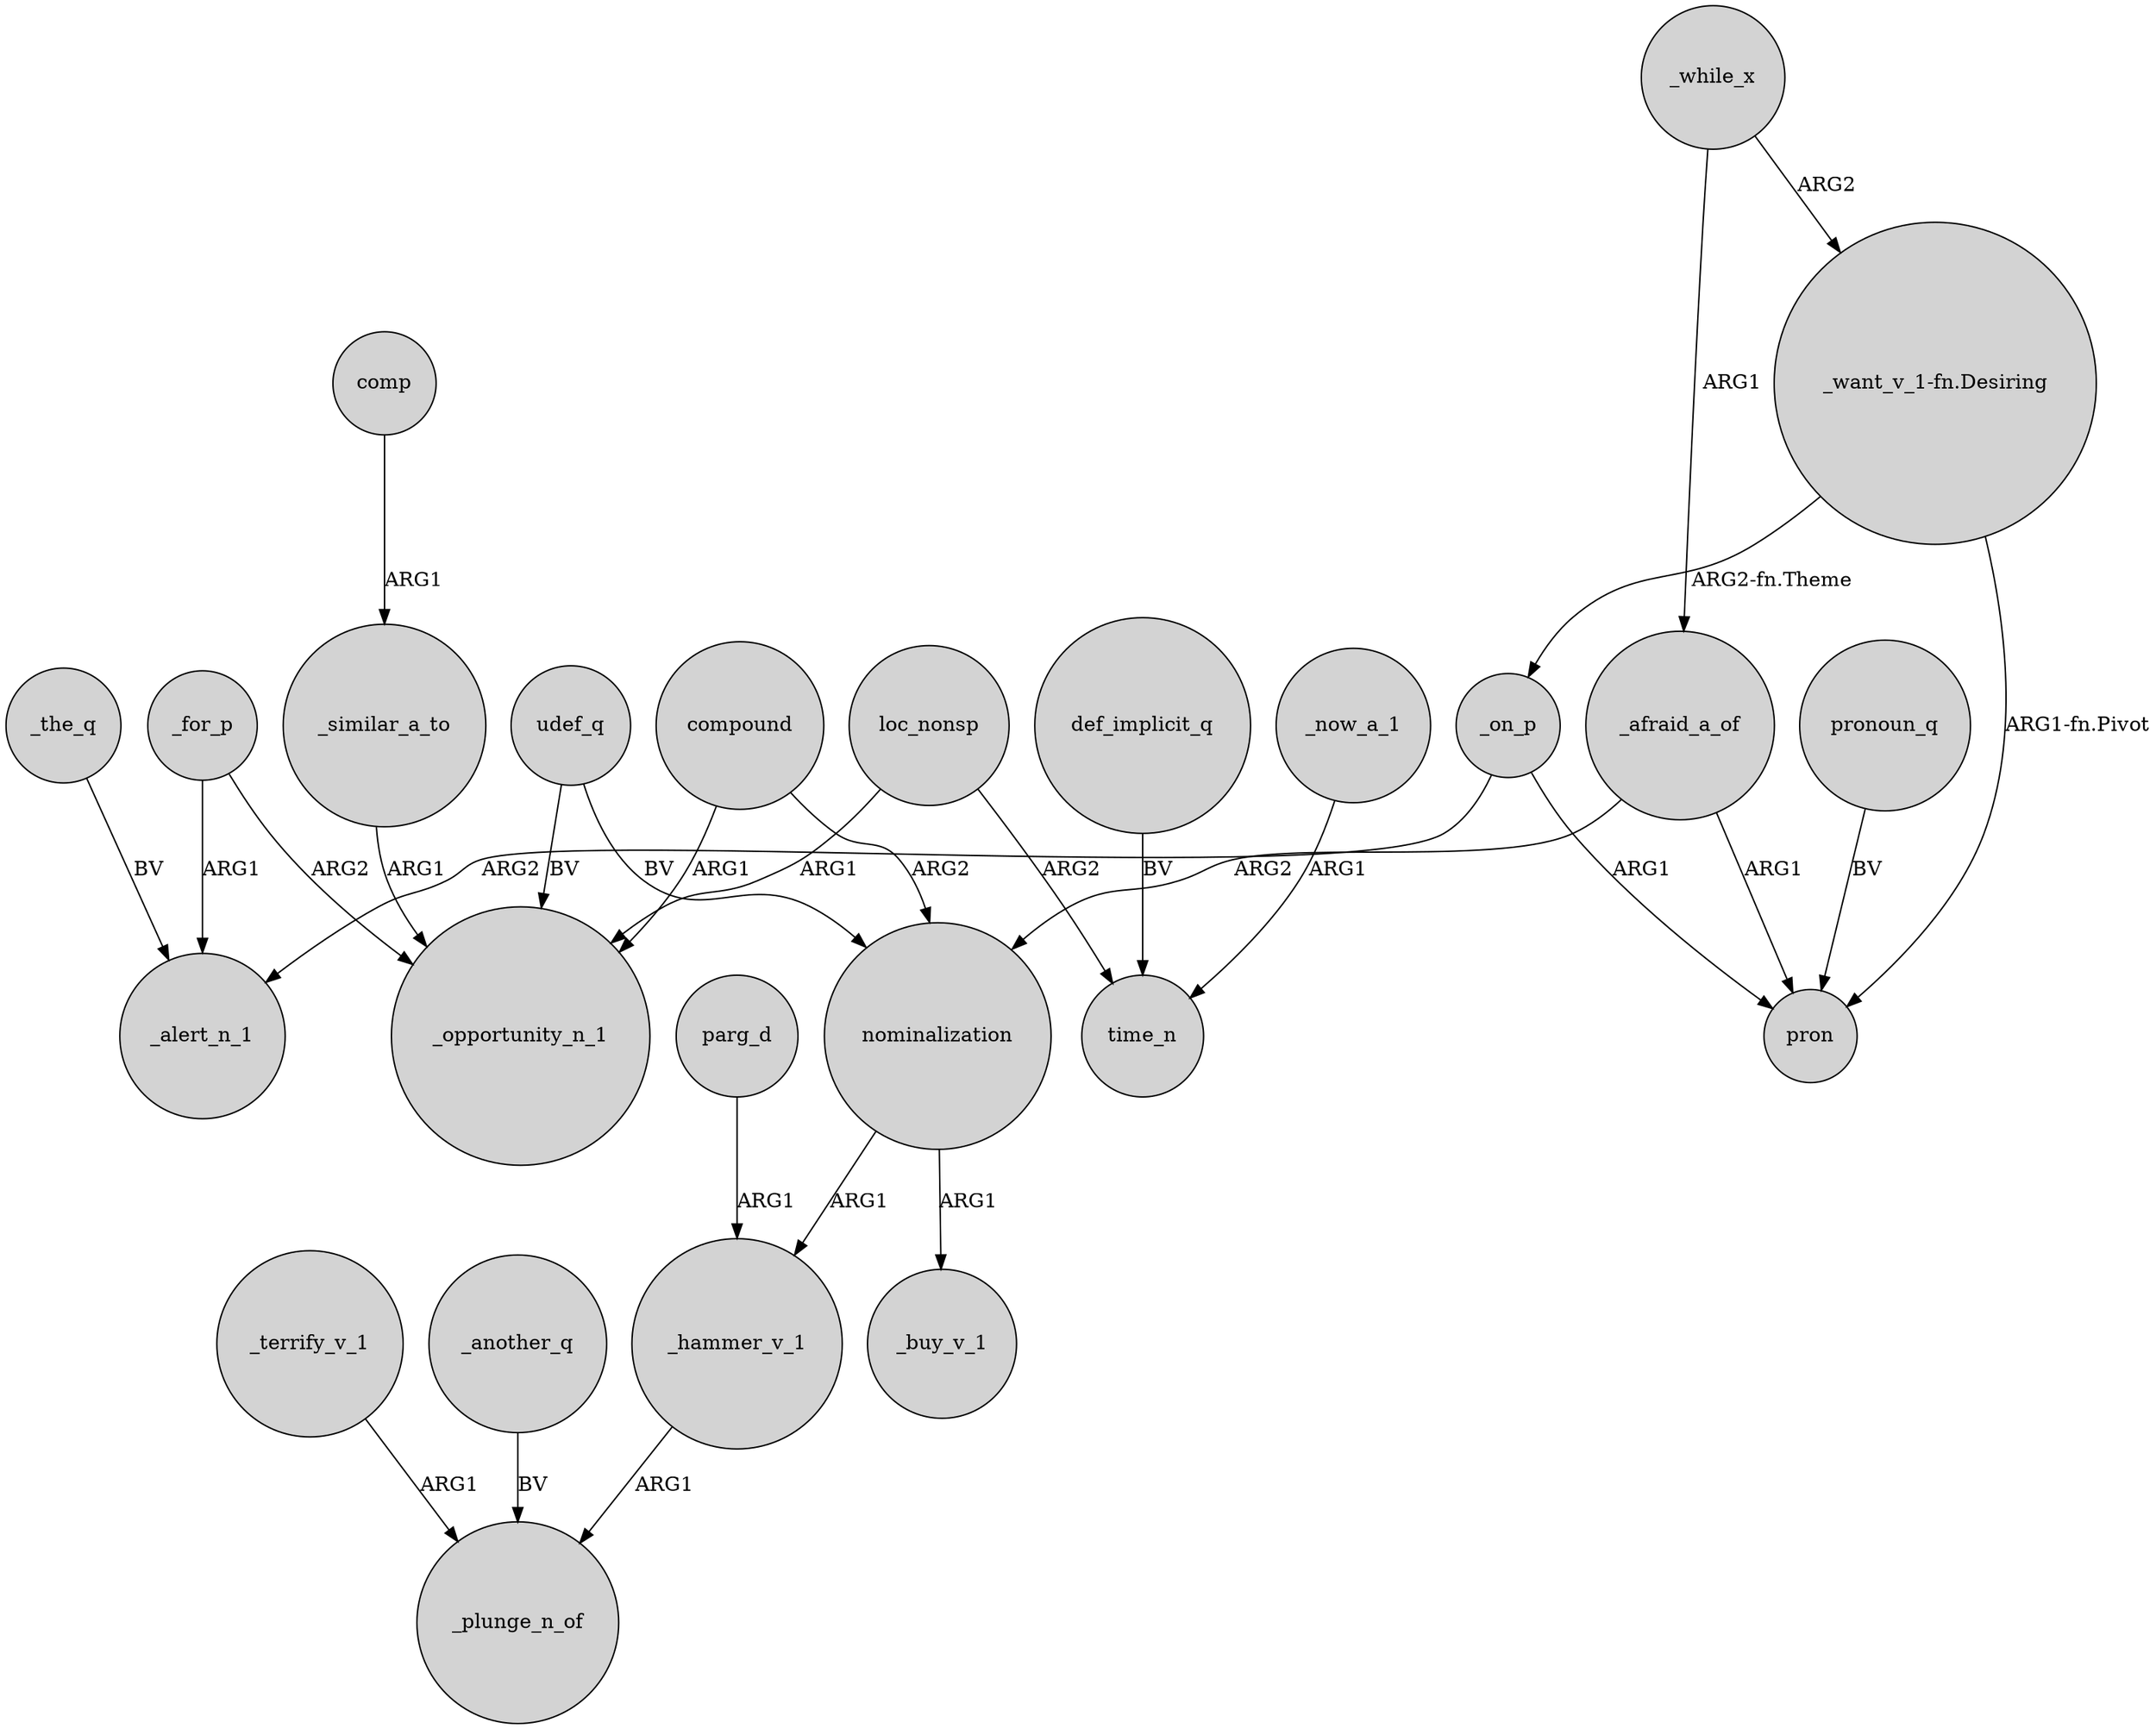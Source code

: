 digraph {
	node [shape=circle style=filled]
	_on_p -> _alert_n_1 [label=ARG2]
	comp -> _similar_a_to [label=ARG1]
	loc_nonsp -> _opportunity_n_1 [label=ARG1]
	_the_q -> _alert_n_1 [label=BV]
	_terrify_v_1 -> _plunge_n_of [label=ARG1]
	_similar_a_to -> _opportunity_n_1 [label=ARG1]
	_another_q -> _plunge_n_of [label=BV]
	"_want_v_1-fn.Desiring" -> pron [label="ARG1-fn.Pivot"]
	nominalization -> _hammer_v_1 [label=ARG1]
	compound -> nominalization [label=ARG2]
	nominalization -> _buy_v_1 [label=ARG1]
	_afraid_a_of -> pron [label=ARG1]
	loc_nonsp -> time_n [label=ARG2]
	udef_q -> _opportunity_n_1 [label=BV]
	"_want_v_1-fn.Desiring" -> _on_p [label="ARG2-fn.Theme"]
	_while_x -> _afraid_a_of [label=ARG1]
	pronoun_q -> pron [label=BV]
	_for_p -> _alert_n_1 [label=ARG1]
	compound -> _opportunity_n_1 [label=ARG1]
	_now_a_1 -> time_n [label=ARG1]
	_hammer_v_1 -> _plunge_n_of [label=ARG1]
	udef_q -> nominalization [label=BV]
	_while_x -> "_want_v_1-fn.Desiring" [label=ARG2]
	parg_d -> _hammer_v_1 [label=ARG1]
	_afraid_a_of -> nominalization [label=ARG2]
	_on_p -> pron [label=ARG1]
	_for_p -> _opportunity_n_1 [label=ARG2]
	def_implicit_q -> time_n [label=BV]
}
